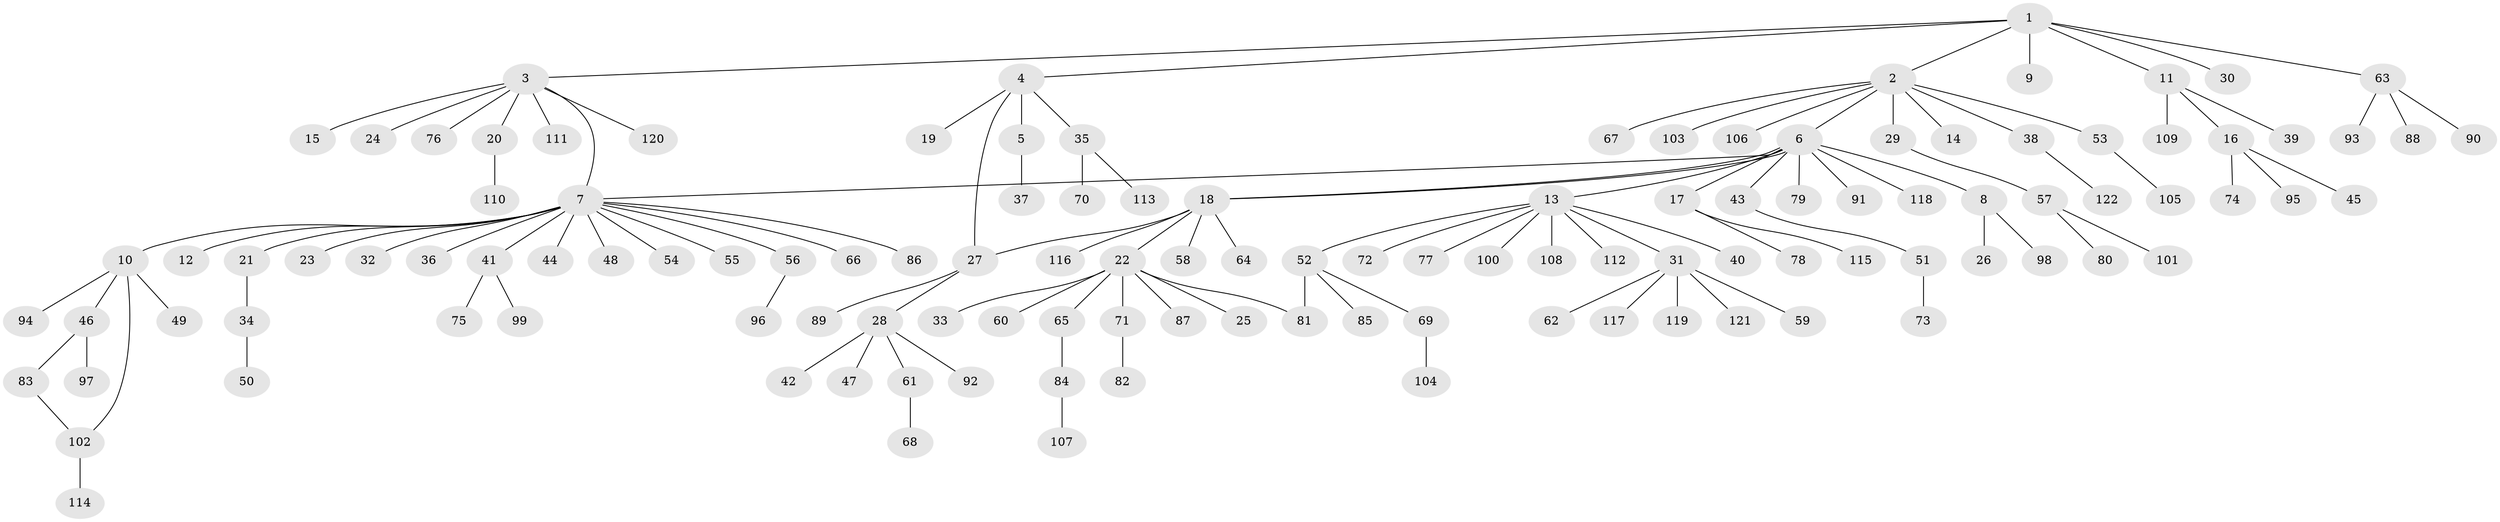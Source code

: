 // coarse degree distribution, {6: 0.061224489795918366, 4: 0.061224489795918366, 1: 0.5306122448979592, 7: 0.02040816326530612, 2: 0.1836734693877551, 3: 0.14285714285714285}
// Generated by graph-tools (version 1.1) at 2025/50/03/04/25 22:50:13]
// undirected, 122 vertices, 126 edges
graph export_dot {
  node [color=gray90,style=filled];
  1;
  2;
  3;
  4;
  5;
  6;
  7;
  8;
  9;
  10;
  11;
  12;
  13;
  14;
  15;
  16;
  17;
  18;
  19;
  20;
  21;
  22;
  23;
  24;
  25;
  26;
  27;
  28;
  29;
  30;
  31;
  32;
  33;
  34;
  35;
  36;
  37;
  38;
  39;
  40;
  41;
  42;
  43;
  44;
  45;
  46;
  47;
  48;
  49;
  50;
  51;
  52;
  53;
  54;
  55;
  56;
  57;
  58;
  59;
  60;
  61;
  62;
  63;
  64;
  65;
  66;
  67;
  68;
  69;
  70;
  71;
  72;
  73;
  74;
  75;
  76;
  77;
  78;
  79;
  80;
  81;
  82;
  83;
  84;
  85;
  86;
  87;
  88;
  89;
  90;
  91;
  92;
  93;
  94;
  95;
  96;
  97;
  98;
  99;
  100;
  101;
  102;
  103;
  104;
  105;
  106;
  107;
  108;
  109;
  110;
  111;
  112;
  113;
  114;
  115;
  116;
  117;
  118;
  119;
  120;
  121;
  122;
  1 -- 2;
  1 -- 3;
  1 -- 4;
  1 -- 9;
  1 -- 11;
  1 -- 30;
  1 -- 63;
  2 -- 6;
  2 -- 14;
  2 -- 29;
  2 -- 38;
  2 -- 53;
  2 -- 67;
  2 -- 103;
  2 -- 106;
  3 -- 7;
  3 -- 15;
  3 -- 20;
  3 -- 24;
  3 -- 76;
  3 -- 111;
  3 -- 120;
  4 -- 5;
  4 -- 19;
  4 -- 27;
  4 -- 35;
  5 -- 37;
  6 -- 7;
  6 -- 8;
  6 -- 13;
  6 -- 17;
  6 -- 18;
  6 -- 18;
  6 -- 43;
  6 -- 79;
  6 -- 91;
  6 -- 118;
  7 -- 10;
  7 -- 12;
  7 -- 21;
  7 -- 23;
  7 -- 32;
  7 -- 36;
  7 -- 41;
  7 -- 44;
  7 -- 48;
  7 -- 54;
  7 -- 55;
  7 -- 56;
  7 -- 66;
  7 -- 86;
  8 -- 26;
  8 -- 98;
  10 -- 46;
  10 -- 49;
  10 -- 94;
  10 -- 102;
  11 -- 16;
  11 -- 39;
  11 -- 109;
  13 -- 31;
  13 -- 40;
  13 -- 52;
  13 -- 72;
  13 -- 77;
  13 -- 100;
  13 -- 108;
  13 -- 112;
  16 -- 45;
  16 -- 74;
  16 -- 95;
  17 -- 78;
  17 -- 115;
  18 -- 22;
  18 -- 27;
  18 -- 58;
  18 -- 64;
  18 -- 116;
  20 -- 110;
  21 -- 34;
  22 -- 25;
  22 -- 33;
  22 -- 60;
  22 -- 65;
  22 -- 71;
  22 -- 81;
  22 -- 87;
  27 -- 28;
  27 -- 89;
  28 -- 42;
  28 -- 47;
  28 -- 61;
  28 -- 92;
  29 -- 57;
  31 -- 59;
  31 -- 62;
  31 -- 117;
  31 -- 119;
  31 -- 121;
  34 -- 50;
  35 -- 70;
  35 -- 113;
  38 -- 122;
  41 -- 75;
  41 -- 99;
  43 -- 51;
  46 -- 83;
  46 -- 97;
  51 -- 73;
  52 -- 69;
  52 -- 81;
  52 -- 85;
  53 -- 105;
  56 -- 96;
  57 -- 80;
  57 -- 101;
  61 -- 68;
  63 -- 88;
  63 -- 90;
  63 -- 93;
  65 -- 84;
  69 -- 104;
  71 -- 82;
  83 -- 102;
  84 -- 107;
  102 -- 114;
}

